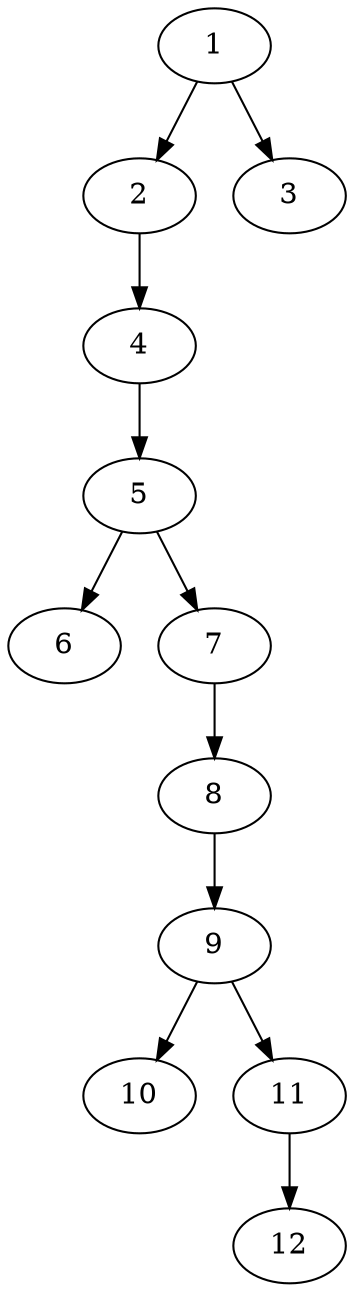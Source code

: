 // DAG (tier=1-easy, mode=compute, n=12, ccr=0.295, fat=0.366, density=0.299, regular=0.733, jump=0.024, mindata=262144, maxdata=2097152)
// DAG automatically generated by daggen at Sun Aug 24 16:33:32 2025
// /home/ermia/Project/Environments/daggen/bin/daggen --dot --ccr 0.295 --fat 0.366 --regular 0.733 --density 0.299 --jump 0.024 --mindata 262144 --maxdata 2097152 -n 12 
digraph G {
  1 [size="4912241180908917", alpha="0.19", expect_size="2456120590454458"]
  1 -> 2 [size ="5490184552448"]
  1 -> 3 [size ="5490184552448"]
  2 [size="142229816383572", alpha="0.03", expect_size="71114908191786"]
  2 -> 4 [size ="12815242887168"]
  3 [size="85369991200768000", alpha="0.01", expect_size="42684995600384000"]
  4 [size="2503401119598772224", alpha="0.02", expect_size="1251700559799386112"]
  4 -> 5 [size ="14749488119808"]
  5 [size="2192938748383216", alpha="0.11", expect_size="1096469374191608"]
  5 -> 6 [size ="3340016549888"]
  5 -> 7 [size ="3340016549888"]
  6 [size="47236671368170", alpha="0.19", expect_size="23618335684085"]
  7 [size="11238682870849080", alpha="0.15", expect_size="5619341435424540"]
  7 -> 8 [size ="13381247434752"]
  8 [size="995207675904000000", alpha="0.14", expect_size="497603837952000000"]
  8 -> 9 [size ="7974420480000"]
  9 [size="817169601321238528", alpha="0.18", expect_size="408584800660619264"]
  9 -> 10 [size ="6992483581952"]
  9 -> 11 [size ="6992483581952"]
  10 [size="62449131115008", alpha="0.03", expect_size="31224565557504"]
  11 [size="1169341112905508", alpha="0.10", expect_size="584670556452754"]
  11 -> 12 [size ="30666603364352"]
  12 [size="949241765919962", alpha="0.03", expect_size="474620882959981"]
}